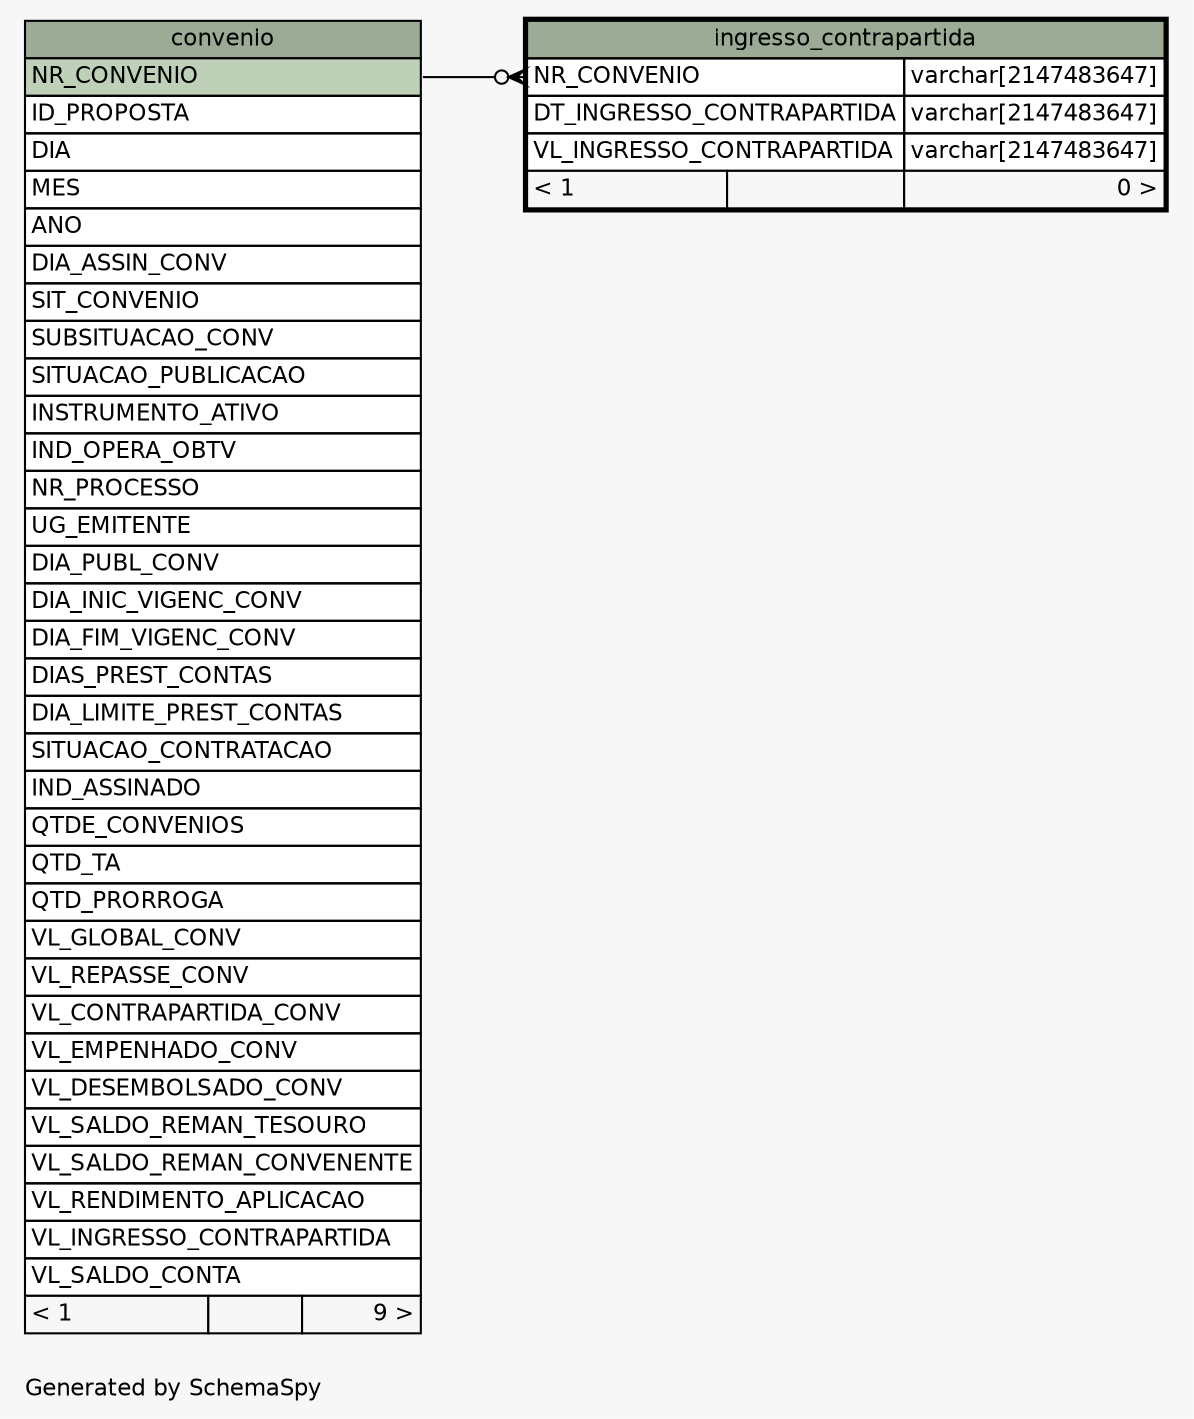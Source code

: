 // dot 2.38.0 on Windows 10 10.0
// SchemaSpy rev 590
digraph "oneDegreeRelationshipsDiagram" {
  graph [
    rankdir="RL"
    bgcolor="#f7f7f7"
    label="\nGenerated by SchemaSpy"
    labeljust="l"
    nodesep="0.18"
    ranksep="0.46"
    fontname="Helvetica"
    fontsize="11"
  ];
  node [
    fontname="Helvetica"
    fontsize="11"
    shape="plaintext"
  ];
  edge [
    arrowsize="0.8"
  ];
  "ingresso_contrapartida":"NR_CONVENIO":w -> "convenio":"NR_CONVENIO":e [arrowhead=none dir=back arrowtail=crowodot];
  "convenio" [
    label=<
    <TABLE BORDER="0" CELLBORDER="1" CELLSPACING="0" BGCOLOR="#ffffff">
      <TR><TD COLSPAN="3" BGCOLOR="#9bab96" ALIGN="CENTER">convenio</TD></TR>
      <TR><TD PORT="NR_CONVENIO" COLSPAN="3" BGCOLOR="#bed1b8" ALIGN="LEFT">NR_CONVENIO</TD></TR>
      <TR><TD PORT="ID_PROPOSTA" COLSPAN="3" ALIGN="LEFT">ID_PROPOSTA</TD></TR>
      <TR><TD PORT="DIA" COLSPAN="3" ALIGN="LEFT">DIA</TD></TR>
      <TR><TD PORT="MES" COLSPAN="3" ALIGN="LEFT">MES</TD></TR>
      <TR><TD PORT="ANO" COLSPAN="3" ALIGN="LEFT">ANO</TD></TR>
      <TR><TD PORT="DIA_ASSIN_CONV" COLSPAN="3" ALIGN="LEFT">DIA_ASSIN_CONV</TD></TR>
      <TR><TD PORT="SIT_CONVENIO" COLSPAN="3" ALIGN="LEFT">SIT_CONVENIO</TD></TR>
      <TR><TD PORT="SUBSITUACAO_CONV" COLSPAN="3" ALIGN="LEFT">SUBSITUACAO_CONV</TD></TR>
      <TR><TD PORT="SITUACAO_PUBLICACAO" COLSPAN="3" ALIGN="LEFT">SITUACAO_PUBLICACAO</TD></TR>
      <TR><TD PORT="INSTRUMENTO_ATIVO" COLSPAN="3" ALIGN="LEFT">INSTRUMENTO_ATIVO</TD></TR>
      <TR><TD PORT="IND_OPERA_OBTV" COLSPAN="3" ALIGN="LEFT">IND_OPERA_OBTV</TD></TR>
      <TR><TD PORT="NR_PROCESSO" COLSPAN="3" ALIGN="LEFT">NR_PROCESSO</TD></TR>
      <TR><TD PORT="UG_EMITENTE" COLSPAN="3" ALIGN="LEFT">UG_EMITENTE</TD></TR>
      <TR><TD PORT="DIA_PUBL_CONV" COLSPAN="3" ALIGN="LEFT">DIA_PUBL_CONV</TD></TR>
      <TR><TD PORT="DIA_INIC_VIGENC_CONV" COLSPAN="3" ALIGN="LEFT">DIA_INIC_VIGENC_CONV</TD></TR>
      <TR><TD PORT="DIA_FIM_VIGENC_CONV" COLSPAN="3" ALIGN="LEFT">DIA_FIM_VIGENC_CONV</TD></TR>
      <TR><TD PORT="DIAS_PREST_CONTAS" COLSPAN="3" ALIGN="LEFT">DIAS_PREST_CONTAS</TD></TR>
      <TR><TD PORT="DIA_LIMITE_PREST_CONTAS" COLSPAN="3" ALIGN="LEFT">DIA_LIMITE_PREST_CONTAS</TD></TR>
      <TR><TD PORT="SITUACAO_CONTRATACAO" COLSPAN="3" ALIGN="LEFT">SITUACAO_CONTRATACAO</TD></TR>
      <TR><TD PORT="IND_ASSINADO" COLSPAN="3" ALIGN="LEFT">IND_ASSINADO</TD></TR>
      <TR><TD PORT="QTDE_CONVENIOS" COLSPAN="3" ALIGN="LEFT">QTDE_CONVENIOS</TD></TR>
      <TR><TD PORT="QTD_TA" COLSPAN="3" ALIGN="LEFT">QTD_TA</TD></TR>
      <TR><TD PORT="QTD_PRORROGA" COLSPAN="3" ALIGN="LEFT">QTD_PRORROGA</TD></TR>
      <TR><TD PORT="VL_GLOBAL_CONV" COLSPAN="3" ALIGN="LEFT">VL_GLOBAL_CONV</TD></TR>
      <TR><TD PORT="VL_REPASSE_CONV" COLSPAN="3" ALIGN="LEFT">VL_REPASSE_CONV</TD></TR>
      <TR><TD PORT="VL_CONTRAPARTIDA_CONV" COLSPAN="3" ALIGN="LEFT">VL_CONTRAPARTIDA_CONV</TD></TR>
      <TR><TD PORT="VL_EMPENHADO_CONV" COLSPAN="3" ALIGN="LEFT">VL_EMPENHADO_CONV</TD></TR>
      <TR><TD PORT="VL_DESEMBOLSADO_CONV" COLSPAN="3" ALIGN="LEFT">VL_DESEMBOLSADO_CONV</TD></TR>
      <TR><TD PORT="VL_SALDO_REMAN_TESOURO" COLSPAN="3" ALIGN="LEFT">VL_SALDO_REMAN_TESOURO</TD></TR>
      <TR><TD PORT="VL_SALDO_REMAN_CONVENENTE" COLSPAN="3" ALIGN="LEFT">VL_SALDO_REMAN_CONVENENTE</TD></TR>
      <TR><TD PORT="VL_RENDIMENTO_APLICACAO" COLSPAN="3" ALIGN="LEFT">VL_RENDIMENTO_APLICACAO</TD></TR>
      <TR><TD PORT="VL_INGRESSO_CONTRAPARTIDA" COLSPAN="3" ALIGN="LEFT">VL_INGRESSO_CONTRAPARTIDA</TD></TR>
      <TR><TD PORT="VL_SALDO_CONTA" COLSPAN="3" ALIGN="LEFT">VL_SALDO_CONTA</TD></TR>
      <TR><TD ALIGN="LEFT" BGCOLOR="#f7f7f7">&lt; 1</TD><TD ALIGN="RIGHT" BGCOLOR="#f7f7f7">  </TD><TD ALIGN="RIGHT" BGCOLOR="#f7f7f7">9 &gt;</TD></TR>
    </TABLE>>
    URL="convenio.html"
    tooltip="convenio"
  ];
  "ingresso_contrapartida" [
    label=<
    <TABLE BORDER="2" CELLBORDER="1" CELLSPACING="0" BGCOLOR="#ffffff">
      <TR><TD COLSPAN="3" BGCOLOR="#9bab96" ALIGN="CENTER">ingresso_contrapartida</TD></TR>
      <TR><TD PORT="NR_CONVENIO" COLSPAN="2" ALIGN="LEFT">NR_CONVENIO</TD><TD PORT="NR_CONVENIO.type" ALIGN="LEFT">varchar[2147483647]</TD></TR>
      <TR><TD PORT="DT_INGRESSO_CONTRAPARTIDA" COLSPAN="2" ALIGN="LEFT">DT_INGRESSO_CONTRAPARTIDA</TD><TD PORT="DT_INGRESSO_CONTRAPARTIDA.type" ALIGN="LEFT">varchar[2147483647]</TD></TR>
      <TR><TD PORT="VL_INGRESSO_CONTRAPARTIDA" COLSPAN="2" ALIGN="LEFT">VL_INGRESSO_CONTRAPARTIDA</TD><TD PORT="VL_INGRESSO_CONTRAPARTIDA.type" ALIGN="LEFT">varchar[2147483647]</TD></TR>
      <TR><TD ALIGN="LEFT" BGCOLOR="#f7f7f7">&lt; 1</TD><TD ALIGN="RIGHT" BGCOLOR="#f7f7f7">  </TD><TD ALIGN="RIGHT" BGCOLOR="#f7f7f7">0 &gt;</TD></TR>
    </TABLE>>
    URL="ingresso_contrapartida.html"
    tooltip="ingresso_contrapartida"
  ];
}
